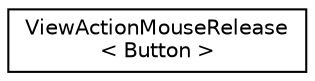 digraph "Graphical Class Hierarchy"
{
 // LATEX_PDF_SIZE
  edge [fontname="Helvetica",fontsize="10",labelfontname="Helvetica",labelfontsize="10"];
  node [fontname="Helvetica",fontsize="10",shape=record];
  rankdir="LR";
  Node0 [label="ViewActionMouseRelease\l\< Button \>",height=0.2,width=0.4,color="black", fillcolor="white", style="filled",URL="$structViewActionMouseRelease.html",tooltip=" "];
}
